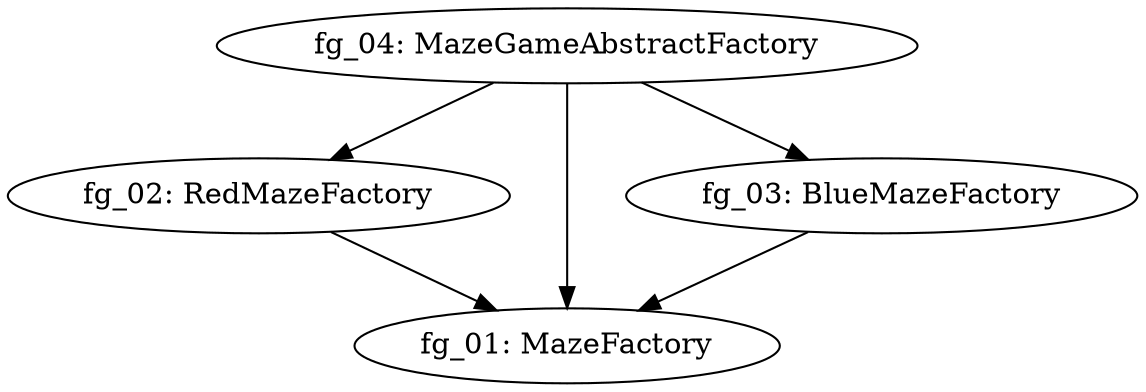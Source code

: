 digraph G { 
"fg_02: RedMazeFactory" -> "fg_01: MazeFactory"; 
"fg_03: BlueMazeFactory" -> "fg_01: MazeFactory"; 
"fg_04: MazeGameAbstractFactory" -> "fg_01: MazeFactory"; 
"fg_04: MazeGameAbstractFactory" -> "fg_03: BlueMazeFactory"; 
"fg_04: MazeGameAbstractFactory" -> "fg_02: RedMazeFactory"; 
}